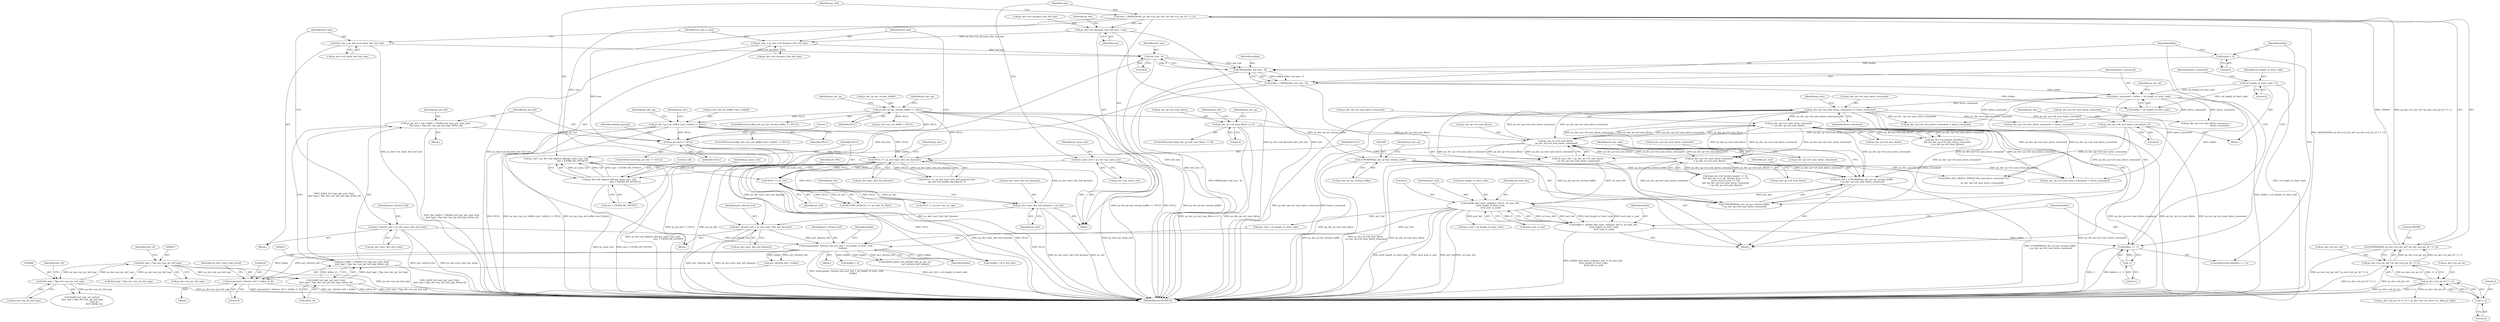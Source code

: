 digraph "0_Android_e86d3cfd2bc28dac421092106751e5638d54a848@API" {
"1001244" [label="(Call,memset(pu1_bitstrm_buf + buflen, 0, 8))"];
"1001231" [label="(Call,memcpy(pu1_bitstrm_buf, pu1_buf + u4_length_of_start_code,\n                   buflen))"];
"1001096" [label="(Call,pu1_bitstrm_buf = ps_dec->pu1_bits_buf_static)"];
"1001084" [label="(Call,pu1_bitstrm_buf = ps_dec->pu1_bits_buf_dynamic)"];
"1001022" [label="(Call,NULL == ps_dec->pu1_bits_buf_dynamic)"];
"1000420" [label="(Call,ps_dec->ps_out_buffer->pu1_bufs[i] == NULL)"];
"1000266" [label="(Call,ps_dec_ip->pv_stream_buffer == NULL)"];
"1001065" [label="(Call,NULL == pv_buf)"];
"1001056" [label="(Call,pv_buf = ps_dec->pf_aligned_alloc(pv_mem_ctxt, 128,\n                                              size + EXTRA_BS_OFFSET))"];
"1001058" [label="(Call,ps_dec->pf_aligned_alloc(pv_mem_ctxt, 128,\n                                              size + EXTRA_BS_OFFSET))"];
"1001036" [label="(Call,*pv_mem_ctxt = ps_dec->pv_mem_ctxt)"];
"1001041" [label="(Call,size = MAX(256000, ps_dec->u2_pic_wd * ps_dec->u2_pic_ht * 3 / 2))"];
"1001043" [label="(Call,MAX(256000, ps_dec->u2_pic_wd * ps_dec->u2_pic_ht * 3 / 2))"];
"1001045" [label="(Call,ps_dec->u2_pic_wd * ps_dec->u2_pic_ht * 3 / 2)"];
"1001049" [label="(Call,ps_dec->u2_pic_ht * 3 / 2)"];
"1001053" [label="(Call,3 / 2)"];
"1000622" [label="(Call,ps_pic_buf == NULL)"];
"1000609" [label="(Call,ps_pic_buf = (pic_buffer_t *)ih264_buf_mgr_get_next_free(\n (buf_mgr_t *)ps_dec->pv_pic_buf_mgr, &free_id))"];
"1000611" [label="(Call,(pic_buffer_t *)ih264_buf_mgr_get_next_free(\n (buf_mgr_t *)ps_dec->pv_pic_buf_mgr, &free_id))"];
"1000613" [label="(Call,ih264_buf_mgr_get_next_free(\n (buf_mgr_t *)ps_dec->pv_pic_buf_mgr, &free_id))"];
"1000614" [label="(Call,(buf_mgr_t *)ps_dec->pv_pic_buf_mgr)"];
"1000685" [label="(Call,(buf_mgr_t *)ps_dec->pv_pic_buf_mgr)"];
"1001069" [label="(Call,ps_dec->pu1_bits_buf_dynamic = pv_buf)"];
"1001111" [label="(Call,ih264d_find_start_code(pu1_buf, 0, u4_max_ofst,\n &u4_length_of_start_code,\n &u4_next_is_aud))"];
"1001000" [label="(Call,pu1_buf = (UWORD8*)ps_dec_ip->pv_stream_buffer\n + ps_dec_op->u4_num_bytes_consumed)"];
"1001003" [label="(Call,(UWORD8*)ps_dec_ip->pv_stream_buffer)"];
"1001463" [label="(Call,ps_dec_op->u4_num_bytes_consumed\n < ps_dec_ip->u4_num_Bytes)"];
"1001139" [label="(Call,ps_dec_op->u4_num_bytes_consumed += bytes_consumed)"];
"1001134" [label="(Call,bytes_consumed = buflen + u4_length_of_start_code)"];
"1001127" [label="(Call,buflen = MIN(buflen, buf_size - 8))"];
"1001129" [label="(Call,MIN(buflen, buf_size - 8))"];
"1001120" [label="(Call,buflen == -1)"];
"1001109" [label="(Call,buflen = ih264d_find_start_code(pu1_buf, 0, u4_max_ofst,\n &u4_length_of_start_code,\n &u4_next_is_aud))"];
"1001122" [label="(Call,-1)"];
"1001124" [label="(Call,buflen = 0)"];
"1001131" [label="(Call,buf_size - 8)"];
"1001089" [label="(Call,buf_size = ps_dec->u4_dynamic_bits_buf_size)"];
"1001074" [label="(Call,ps_dec->u4_dynamic_bits_buf_size = size)"];
"1001101" [label="(Call,buf_size = ps_dec->u4_static_bits_buf_size)"];
"1000177" [label="(Call,u4_length_of_start_code = 0)"];
"1001013" [label="(Call,ps_dec_ip->u4_num_Bytes\n - ps_dec_op->u4_num_bytes_consumed)"];
"1001488" [label="(Call,ps_dec_op->u4_num_bytes_consumed\n < ps_dec_ip->u4_num_Bytes)"];
"1000287" [label="(Call,ps_dec_ip->u4_num_Bytes <= 0)"];
"1000312" [label="(Call,ps_dec_op->u4_num_bytes_consumed = 0)"];
"1001011" [label="(Call,u4_max_ofst = ps_dec_ip->u4_num_Bytes\n - ps_dec_op->u4_num_bytes_consumed)"];
"1000309" [label="(Identifier,ps_dec)"];
"1001243" [label="(Block,)"];
"1001467" [label="(Call,ps_dec_ip->u4_num_Bytes)"];
"1001532" [label="(Call,ps_dec->u2_pic_ht >> (4 + ps_dec->ps_cur_slice->u1_field_pic_flag))"];
"1001057" [label="(Identifier,pv_buf)"];
"1001238" [label="(Call,(buflen + 8) < buf_size)"];
"1001121" [label="(Identifier,buflen)"];
"1002265" [label="(Call,H264_DEC_DEBUG_PRINT(\"The num bytes consumed: %d\n\",\n                         ps_dec_op->u4_num_bytes_consumed))"];
"1000614" [label="(Call,(buf_mgr_t *)ps_dec->pv_pic_buf_mgr)"];
"1001055" [label="(Literal,2)"];
"1001157" [label="(Call,pu1_buf + u4_length_of_start_code)"];
"1000265" [label="(ControlStructure,if(ps_dec_ip->pv_stream_buffer == NULL))"];
"1000287" [label="(Call,ps_dec_ip->u4_num_Bytes <= 0)"];
"1000419" [label="(ControlStructure,if(ps_dec->ps_out_buffer->pu1_bufs[i] == NULL))"];
"1001053" [label="(Call,3 / 2)"];
"1001085" [label="(Identifier,pu1_bitstrm_buf)"];
"1001075" [label="(Call,ps_dec->u4_dynamic_bits_buf_size)"];
"1000295" [label="(Identifier,ps_dec_op)"];
"1001248" [label="(Literal,0)"];
"1001066" [label="(Identifier,NULL)"];
"1001135" [label="(Identifier,bytes_consumed)"];
"1001103" [label="(Call,ps_dec->u4_static_bits_buf_size)"];
"1000428" [label="(Identifier,NULL)"];
"1001463" [label="(Call,ps_dec_op->u4_num_bytes_consumed\n < ps_dec_ip->u4_num_Bytes)"];
"1000420" [label="(Call,ps_dec->ps_out_buffer->pu1_bufs[i] == NULL)"];
"1001074" [label="(Call,ps_dec->u4_dynamic_bits_buf_size = size)"];
"1001017" [label="(Call,ps_dec_op->u4_num_bytes_consumed)"];
"1001136" [label="(Call,buflen + u4_length_of_start_code)"];
"1001064" [label="(Call,RETURN_IF((NULL == pv_buf), IV_FAIL))"];
"1001117" [label="(Call,&u4_next_is_aud)"];
"1001115" [label="(Call,&u4_length_of_start_code)"];
"1000179" [label="(Literal,0)"];
"1001097" [label="(Identifier,pu1_bitstrm_buf)"];
"1001003" [label="(Call,(UWORD8*)ps_dec_ip->pv_stream_buffer)"];
"1000421" [label="(Call,ps_dec->ps_out_buffer->pu1_bufs[i])"];
"1001049" [label="(Call,ps_dec->u2_pic_ht * 3 / 2)"];
"1000609" [label="(Call,ps_pic_buf = (pic_buffer_t *)ih264_buf_mgr_get_next_free(\n (buf_mgr_t *)ps_dec->pv_pic_buf_mgr, &free_id))"];
"1001122" [label="(Call,-1)"];
"1001069" [label="(Call,ps_dec->pu1_bits_buf_dynamic = pv_buf)"];
"1001014" [label="(Call,ps_dec_ip->u4_num_Bytes)"];
"1001091" [label="(Call,ps_dec->u4_dynamic_bits_buf_size)"];
"1001089" [label="(Call,buf_size = ps_dec->u4_dynamic_bits_buf_size)"];
"1001078" [label="(Identifier,size)"];
"1000286" [label="(ControlStructure,if(ps_dec_ip->u4_num_Bytes <= 0))"];
"1001143" [label="(Identifier,bytes_consumed)"];
"1001231" [label="(Call,memcpy(pu1_bitstrm_buf, pu1_buf + u4_length_of_start_code,\n                   buflen))"];
"1001086" [label="(Call,ps_dec->pu1_bits_buf_dynamic)"];
"1000624" [label="(Identifier,NULL)"];
"1001110" [label="(Identifier,buflen)"];
"1001236" [label="(Identifier,buflen)"];
"1001041" [label="(Call,size = MAX(256000, ps_dec->u2_pic_wd * ps_dec->u2_pic_ht * 3 / 2))"];
"1001114" [label="(Identifier,u4_max_ofst)"];
"1001056" [label="(Call,pv_buf = ps_dec->pf_aligned_alloc(pv_mem_ctxt, 128,\n                                              size + EXTRA_BS_OFFSET))"];
"1000685" [label="(Call,(buf_mgr_t *)ps_dec->pv_pic_buf_mgr)"];
"1001132" [label="(Identifier,buf_size)"];
"1001096" [label="(Call,pu1_bitstrm_buf = ps_dec->pu1_bits_buf_static)"];
"1001042" [label="(Identifier,size)"];
"1001090" [label="(Identifier,buf_size)"];
"1001043" [label="(Call,MAX(256000, ps_dec->u2_pic_wd * ps_dec->u2_pic_ht * 3 / 2))"];
"1001065" [label="(Call,NULL == pv_buf)"];
"1000312" [label="(Call,ps_dec_op->u4_num_bytes_consumed = 0)"];
"1001123" [label="(Literal,1)"];
"1001068" [label="(Identifier,IV_FAIL)"];
"1001081" [label="(Identifier,ps_dec)"];
"1001038" [label="(Call,ps_dec->pv_mem_ctxt)"];
"1001124" [label="(Call,buflen = 0)"];
"1000629" [label="(Identifier,display_queued)"];
"1001002" [label="(Call,(UWORD8*)ps_dec_ip->pv_stream_buffer\n + ps_dec_op->u4_num_bytes_consumed)"];
"1001128" [label="(Identifier,buflen)"];
"1002170" [label="(Call,NULL != ps_dec->ps_cur_sps)"];
"1000157" [label="(Block,)"];
"1000677" [label="(Literal,1)"];
"1001251" [label="(Identifier,u4_first_start_code_found)"];
"1001023" [label="(Identifier,NULL)"];
"1000291" [label="(Literal,0)"];
"1001054" [label="(Literal,3)"];
"1001150" [label="(Identifier,ps_dec)"];
"1000316" [label="(Literal,0)"];
"1001000" [label="(Call,pu1_buf = (UWORD8*)ps_dec_ip->pv_stream_buffer\n + ps_dec_op->u4_num_bytes_consumed)"];
"1001070" [label="(Call,ps_dec->pu1_bits_buf_dynamic)"];
"1001408" [label="(Call,ps_dec_op->u4_num_bytes_consumed -= bytes_consumed)"];
"1000182" [label="(Identifier,bytes_consumed)"];
"1001113" [label="(Literal,0)"];
"1001126" [label="(Literal,0)"];
"1000270" [label="(Identifier,NULL)"];
"1000998" [label="(Block,)"];
"1001472" [label="(Call,((ps_dec->i4_decode_header == 0)\n && ((ps_dec->u1_pic_decode_done == 0)\n || (u4_next_is_aud == 1)))\n && (ps_dec_op->u4_num_bytes_consumed\n < ps_dec_ip->u4_num_Bytes))"];
"1001098" [label="(Call,ps_dec->pu1_bits_buf_static)"];
"1001036" [label="(Call,*pv_mem_ctxt = ps_dec->pv_mem_ctxt)"];
"1001134" [label="(Call,bytes_consumed = buflen + u4_length_of_start_code)"];
"1001385" [label="(Call,ps_dec_op->u4_num_bytes_consumed -= bytes_consumed)"];
"1001083" [label="(Block,)"];
"1000684" [label="(Call,ih264_buf_mgr_set_status(\n (buf_mgr_t *)ps_dec->pv_pic_buf_mgr,\n                                    free_id,\n                                    BUF_MGR_IO))"];
"1001037" [label="(Identifier,pv_mem_ctxt)"];
"1001489" [label="(Call,ps_dec_op->u4_num_bytes_consumed)"];
"1000319" [label="(Identifier,ps_dec)"];
"1001232" [label="(Identifier,pu1_bitstrm_buf)"];
"1001050" [label="(Call,ps_dec->u2_pic_ht)"];
"1001488" [label="(Call,ps_dec_op->u4_num_bytes_consumed\n < ps_dec_ip->u4_num_Bytes)"];
"1001001" [label="(Identifier,pu1_buf)"];
"1000177" [label="(Call,u4_length_of_start_code = 0)"];
"1000622" [label="(Call,ps_pic_buf == NULL)"];
"1001111" [label="(Call,ih264d_find_start_code(pu1_buf, 0, u4_max_ofst,\n &u4_length_of_start_code,\n &u4_next_is_aud))"];
"1001240" [label="(Identifier,buflen)"];
"1001060" [label="(Literal,128)"];
"1001012" [label="(Identifier,u4_max_ofst)"];
"1001045" [label="(Call,ps_dec->u2_pic_wd * ps_dec->u2_pic_ht * 3 / 2)"];
"1001095" [label="(Block,)"];
"1001107" [label="(Identifier,u4_next_is_aud)"];
"1000432" [label="(Identifier,ps_dec_op)"];
"1001140" [label="(Call,ps_dec_op->u4_num_bytes_consumed)"];
"1000616" [label="(Call,ps_dec->pv_pic_buf_mgr)"];
"1000267" [label="(Call,ps_dec_ip->pv_stream_buffer)"];
"1000274" [label="(Identifier,ps_dec_op)"];
"1001464" [label="(Call,ps_dec_op->u4_num_bytes_consumed)"];
"1001032" [label="(Block,)"];
"1000695" [label="(Call,(buf_mgr_t *)ps_dec->pv_pic_buf_mgr)"];
"1001133" [label="(Literal,8)"];
"1001011" [label="(Call,u4_max_ofst = ps_dec_ip->u4_num_Bytes\n - ps_dec_op->u4_num_bytes_consumed)"];
"1001245" [label="(Call,pu1_bitstrm_buf + buflen)"];
"1000313" [label="(Call,ps_dec_op->u4_num_bytes_consumed)"];
"1001233" [label="(Call,pu1_buf + u4_length_of_start_code)"];
"1001131" [label="(Call,buf_size - 8)"];
"1000266" [label="(Call,ps_dec_ip->pv_stream_buffer == NULL)"];
"1001119" [label="(ControlStructure,if(buflen == -1))"];
"1000687" [label="(Call,ps_dec->pv_pic_buf_mgr)"];
"1001141" [label="(Identifier,ps_dec_op)"];
"1000621" [label="(ControlStructure,if(ps_pic_buf == NULL))"];
"1001125" [label="(Identifier,buflen)"];
"1001013" [label="(Call,ps_dec_ip->u4_num_Bytes\n - ps_dec_op->u4_num_bytes_consumed)"];
"1001061" [label="(Call,size + EXTRA_BS_OFFSET)"];
"1001009" [label="(Identifier,ps_dec_op)"];
"1001230" [label="(Block,)"];
"1001029" [label="(Identifier,ps_dec)"];
"1000690" [label="(Identifier,free_id)"];
"1000317" [label="(Call,ps_dec->ps_out_buffer = NULL)"];
"1001084" [label="(Call,pu1_bitstrm_buf = ps_dec->pu1_bits_buf_dynamic)"];
"1002272" [label="(MethodReturn,WORD32)"];
"1001109" [label="(Call,buflen = ih264d_find_start_code(pu1_buf, 0, u4_max_ofst,\n &u4_length_of_start_code,\n &u4_next_is_aud))"];
"1001655" [label="(Call,ps_dec_op->u4_num_bytes_consumed -= bytes_consumed)"];
"1001024" [label="(Call,ps_dec->pu1_bits_buf_dynamic)"];
"1001073" [label="(Identifier,pv_buf)"];
"1000610" [label="(Identifier,ps_pic_buf)"];
"1001127" [label="(Call,buflen = MIN(buflen, buf_size - 8))"];
"1001102" [label="(Identifier,buf_size)"];
"1001239" [label="(Call,buflen + 8)"];
"1001244" [label="(Call,memset(pu1_bitstrm_buf + buflen, 0, 8))"];
"1001021" [label="(Call,(NULL == ps_dec->pu1_bits_buf_dynamic) &&\n (ps_dec->i4_header_decoded & 1))"];
"1001249" [label="(Literal,8)"];
"1000611" [label="(Call,(pic_buffer_t *)ih264_buf_mgr_get_next_free(\n (buf_mgr_t *)ps_dec->pv_pic_buf_mgr, &free_id))"];
"1001457" [label="(Call,(ps_dec->i4_header_decoded != 3)\n && (ps_dec_op->u4_num_bytes_consumed\n < ps_dec_ip->u4_num_Bytes))"];
"1001182" [label="(Call,ps_dec_op->u4_num_bytes_consumed -=\n                                        bytes_consumed)"];
"1000288" [label="(Call,ps_dec_ip->u4_num_Bytes)"];
"1001120" [label="(Call,buflen == -1)"];
"1001076" [label="(Identifier,ps_dec)"];
"1001101" [label="(Call,buf_size = ps_dec->u4_static_bits_buf_size)"];
"1000619" [label="(Call,&free_id)"];
"1001044" [label="(Literal,256000)"];
"1000289" [label="(Identifier,ps_dec_ip)"];
"1001067" [label="(Identifier,pv_buf)"];
"1000178" [label="(Identifier,u4_length_of_start_code)"];
"1000449" [label="(Identifier,ps_dec)"];
"1001320" [label="(Call,ih264d_parse_nal_unit(dec_hdl, ps_dec_op,\n                              pu1_bitstrm_buf, buflen))"];
"1001129" [label="(Call,MIN(buflen, buf_size - 8))"];
"1000613" [label="(Call,ih264_buf_mgr_get_next_free(\n (buf_mgr_t *)ps_dec->pv_pic_buf_mgr, &free_id))"];
"1001130" [label="(Identifier,buflen)"];
"1001058" [label="(Call,ps_dec->pf_aligned_alloc(pv_mem_ctxt, 128,\n                                              size + EXTRA_BS_OFFSET))"];
"1001046" [label="(Call,ps_dec->u2_pic_wd)"];
"1000623" [label="(Identifier,ps_pic_buf)"];
"1001059" [label="(Identifier,pv_mem_ctxt)"];
"1000607" [label="(Block,)"];
"1001022" [label="(Call,NULL == ps_dec->pu1_bits_buf_dynamic)"];
"1001005" [label="(Call,ps_dec_ip->pv_stream_buffer)"];
"1001492" [label="(Call,ps_dec_ip->u4_num_Bytes)"];
"1000620" [label="(Identifier,free_id)"];
"1001139" [label="(Call,ps_dec_op->u4_num_bytes_consumed += bytes_consumed)"];
"1001112" [label="(Identifier,pu1_buf)"];
"1001244" -> "1001243"  [label="AST: "];
"1001244" -> "1001249"  [label="CFG: "];
"1001245" -> "1001244"  [label="AST: "];
"1001248" -> "1001244"  [label="AST: "];
"1001249" -> "1001244"  [label="AST: "];
"1001251" -> "1001244"  [label="CFG: "];
"1001244" -> "1002272"  [label="DDG: memset(pu1_bitstrm_buf + buflen, 0, 8)"];
"1001244" -> "1002272"  [label="DDG: pu1_bitstrm_buf + buflen"];
"1001231" -> "1001244"  [label="DDG: pu1_bitstrm_buf"];
"1001231" -> "1001244"  [label="DDG: buflen"];
"1001231" -> "1001230"  [label="AST: "];
"1001231" -> "1001236"  [label="CFG: "];
"1001232" -> "1001231"  [label="AST: "];
"1001233" -> "1001231"  [label="AST: "];
"1001236" -> "1001231"  [label="AST: "];
"1001240" -> "1001231"  [label="CFG: "];
"1001231" -> "1002272"  [label="DDG: pu1_buf + u4_length_of_start_code"];
"1001231" -> "1002272"  [label="DDG: memcpy(pu1_bitstrm_buf, pu1_buf + u4_length_of_start_code,\n                   buflen)"];
"1001096" -> "1001231"  [label="DDG: pu1_bitstrm_buf"];
"1001084" -> "1001231"  [label="DDG: pu1_bitstrm_buf"];
"1001111" -> "1001231"  [label="DDG: pu1_buf"];
"1001127" -> "1001231"  [label="DDG: buflen"];
"1001231" -> "1001238"  [label="DDG: buflen"];
"1001231" -> "1001239"  [label="DDG: buflen"];
"1001231" -> "1001245"  [label="DDG: pu1_bitstrm_buf"];
"1001231" -> "1001245"  [label="DDG: buflen"];
"1001231" -> "1001320"  [label="DDG: pu1_bitstrm_buf"];
"1001231" -> "1001320"  [label="DDG: buflen"];
"1001096" -> "1001095"  [label="AST: "];
"1001096" -> "1001098"  [label="CFG: "];
"1001097" -> "1001096"  [label="AST: "];
"1001098" -> "1001096"  [label="AST: "];
"1001102" -> "1001096"  [label="CFG: "];
"1001096" -> "1002272"  [label="DDG: pu1_bitstrm_buf"];
"1001096" -> "1002272"  [label="DDG: ps_dec->pu1_bits_buf_static"];
"1001084" -> "1001083"  [label="AST: "];
"1001084" -> "1001086"  [label="CFG: "];
"1001085" -> "1001084"  [label="AST: "];
"1001086" -> "1001084"  [label="AST: "];
"1001090" -> "1001084"  [label="CFG: "];
"1001084" -> "1002272"  [label="DDG: pu1_bitstrm_buf"];
"1001084" -> "1002272"  [label="DDG: ps_dec->pu1_bits_buf_dynamic"];
"1001022" -> "1001084"  [label="DDG: ps_dec->pu1_bits_buf_dynamic"];
"1001069" -> "1001084"  [label="DDG: ps_dec->pu1_bits_buf_dynamic"];
"1001022" -> "1001021"  [label="AST: "];
"1001022" -> "1001024"  [label="CFG: "];
"1001023" -> "1001022"  [label="AST: "];
"1001024" -> "1001022"  [label="AST: "];
"1001029" -> "1001022"  [label="CFG: "];
"1001021" -> "1001022"  [label="CFG: "];
"1001022" -> "1002272"  [label="DDG: ps_dec->pu1_bits_buf_dynamic"];
"1001022" -> "1002272"  [label="DDG: NULL"];
"1001022" -> "1001021"  [label="DDG: NULL"];
"1001022" -> "1001021"  [label="DDG: ps_dec->pu1_bits_buf_dynamic"];
"1000420" -> "1001022"  [label="DDG: NULL"];
"1001065" -> "1001022"  [label="DDG: NULL"];
"1000622" -> "1001022"  [label="DDG: NULL"];
"1000266" -> "1001022"  [label="DDG: NULL"];
"1001069" -> "1001022"  [label="DDG: ps_dec->pu1_bits_buf_dynamic"];
"1001022" -> "1001065"  [label="DDG: NULL"];
"1001022" -> "1002170"  [label="DDG: NULL"];
"1000420" -> "1000419"  [label="AST: "];
"1000420" -> "1000428"  [label="CFG: "];
"1000421" -> "1000420"  [label="AST: "];
"1000428" -> "1000420"  [label="AST: "];
"1000432" -> "1000420"  [label="CFG: "];
"1000449" -> "1000420"  [label="CFG: "];
"1000420" -> "1002272"  [label="DDG: NULL"];
"1000420" -> "1002272"  [label="DDG: ps_dec->ps_out_buffer->pu1_bufs[i] == NULL"];
"1000420" -> "1002272"  [label="DDG: ps_dec->ps_out_buffer->pu1_bufs[i]"];
"1000266" -> "1000420"  [label="DDG: NULL"];
"1000420" -> "1000622"  [label="DDG: NULL"];
"1000266" -> "1000265"  [label="AST: "];
"1000266" -> "1000270"  [label="CFG: "];
"1000267" -> "1000266"  [label="AST: "];
"1000270" -> "1000266"  [label="AST: "];
"1000274" -> "1000266"  [label="CFG: "];
"1000289" -> "1000266"  [label="CFG: "];
"1000266" -> "1002272"  [label="DDG: ps_dec_ip->pv_stream_buffer"];
"1000266" -> "1002272"  [label="DDG: ps_dec_ip->pv_stream_buffer == NULL"];
"1000266" -> "1002272"  [label="DDG: NULL"];
"1000266" -> "1000317"  [label="DDG: NULL"];
"1000266" -> "1000622"  [label="DDG: NULL"];
"1000266" -> "1001003"  [label="DDG: ps_dec_ip->pv_stream_buffer"];
"1001065" -> "1001064"  [label="AST: "];
"1001065" -> "1001067"  [label="CFG: "];
"1001066" -> "1001065"  [label="AST: "];
"1001067" -> "1001065"  [label="AST: "];
"1001068" -> "1001065"  [label="CFG: "];
"1001065" -> "1002272"  [label="DDG: NULL"];
"1001065" -> "1001064"  [label="DDG: NULL"];
"1001065" -> "1001064"  [label="DDG: pv_buf"];
"1001056" -> "1001065"  [label="DDG: pv_buf"];
"1001065" -> "1001069"  [label="DDG: pv_buf"];
"1001065" -> "1002170"  [label="DDG: NULL"];
"1001056" -> "1001032"  [label="AST: "];
"1001056" -> "1001058"  [label="CFG: "];
"1001057" -> "1001056"  [label="AST: "];
"1001058" -> "1001056"  [label="AST: "];
"1001066" -> "1001056"  [label="CFG: "];
"1001056" -> "1002272"  [label="DDG: ps_dec->pf_aligned_alloc(pv_mem_ctxt, 128,\n                                              size + EXTRA_BS_OFFSET)"];
"1001058" -> "1001056"  [label="DDG: pv_mem_ctxt"];
"1001058" -> "1001056"  [label="DDG: 128"];
"1001058" -> "1001056"  [label="DDG: size + EXTRA_BS_OFFSET"];
"1001058" -> "1001061"  [label="CFG: "];
"1001059" -> "1001058"  [label="AST: "];
"1001060" -> "1001058"  [label="AST: "];
"1001061" -> "1001058"  [label="AST: "];
"1001058" -> "1002272"  [label="DDG: size + EXTRA_BS_OFFSET"];
"1001058" -> "1002272"  [label="DDG: pv_mem_ctxt"];
"1001036" -> "1001058"  [label="DDG: pv_mem_ctxt"];
"1001041" -> "1001058"  [label="DDG: size"];
"1001036" -> "1001032"  [label="AST: "];
"1001036" -> "1001038"  [label="CFG: "];
"1001037" -> "1001036"  [label="AST: "];
"1001038" -> "1001036"  [label="AST: "];
"1001042" -> "1001036"  [label="CFG: "];
"1001036" -> "1002272"  [label="DDG: ps_dec->pv_mem_ctxt"];
"1001041" -> "1001032"  [label="AST: "];
"1001041" -> "1001043"  [label="CFG: "];
"1001042" -> "1001041"  [label="AST: "];
"1001043" -> "1001041"  [label="AST: "];
"1001057" -> "1001041"  [label="CFG: "];
"1001041" -> "1002272"  [label="DDG: MAX(256000, ps_dec->u2_pic_wd * ps_dec->u2_pic_ht * 3 / 2)"];
"1001043" -> "1001041"  [label="DDG: 256000"];
"1001043" -> "1001041"  [label="DDG: ps_dec->u2_pic_wd * ps_dec->u2_pic_ht * 3 / 2"];
"1001041" -> "1001061"  [label="DDG: size"];
"1001041" -> "1001074"  [label="DDG: size"];
"1001043" -> "1001045"  [label="CFG: "];
"1001044" -> "1001043"  [label="AST: "];
"1001045" -> "1001043"  [label="AST: "];
"1001043" -> "1002272"  [label="DDG: ps_dec->u2_pic_wd * ps_dec->u2_pic_ht * 3 / 2"];
"1001045" -> "1001043"  [label="DDG: ps_dec->u2_pic_wd"];
"1001045" -> "1001043"  [label="DDG: ps_dec->u2_pic_ht * 3 / 2"];
"1001045" -> "1001049"  [label="CFG: "];
"1001046" -> "1001045"  [label="AST: "];
"1001049" -> "1001045"  [label="AST: "];
"1001045" -> "1002272"  [label="DDG: ps_dec->u2_pic_ht * 3 / 2"];
"1001045" -> "1002272"  [label="DDG: ps_dec->u2_pic_wd"];
"1001049" -> "1001045"  [label="DDG: ps_dec->u2_pic_ht"];
"1001049" -> "1001045"  [label="DDG: 3 / 2"];
"1001049" -> "1001053"  [label="CFG: "];
"1001050" -> "1001049"  [label="AST: "];
"1001053" -> "1001049"  [label="AST: "];
"1001049" -> "1002272"  [label="DDG: ps_dec->u2_pic_ht"];
"1001049" -> "1002272"  [label="DDG: 3 / 2"];
"1001053" -> "1001049"  [label="DDG: 3"];
"1001053" -> "1001049"  [label="DDG: 2"];
"1001049" -> "1001532"  [label="DDG: ps_dec->u2_pic_ht"];
"1001053" -> "1001055"  [label="CFG: "];
"1001054" -> "1001053"  [label="AST: "];
"1001055" -> "1001053"  [label="AST: "];
"1000622" -> "1000621"  [label="AST: "];
"1000622" -> "1000624"  [label="CFG: "];
"1000623" -> "1000622"  [label="AST: "];
"1000624" -> "1000622"  [label="AST: "];
"1000629" -> "1000622"  [label="CFG: "];
"1000677" -> "1000622"  [label="CFG: "];
"1000622" -> "1002272"  [label="DDG: ps_pic_buf == NULL"];
"1000622" -> "1002272"  [label="DDG: ps_pic_buf"];
"1000622" -> "1002272"  [label="DDG: NULL"];
"1000609" -> "1000622"  [label="DDG: ps_pic_buf"];
"1000609" -> "1000607"  [label="AST: "];
"1000609" -> "1000611"  [label="CFG: "];
"1000610" -> "1000609"  [label="AST: "];
"1000611" -> "1000609"  [label="AST: "];
"1000623" -> "1000609"  [label="CFG: "];
"1000609" -> "1002272"  [label="DDG: (pic_buffer_t *)ih264_buf_mgr_get_next_free(\n (buf_mgr_t *)ps_dec->pv_pic_buf_mgr, &free_id)"];
"1000611" -> "1000609"  [label="DDG: ih264_buf_mgr_get_next_free(\n (buf_mgr_t *)ps_dec->pv_pic_buf_mgr, &free_id)"];
"1000611" -> "1000613"  [label="CFG: "];
"1000612" -> "1000611"  [label="AST: "];
"1000613" -> "1000611"  [label="AST: "];
"1000611" -> "1002272"  [label="DDG: ih264_buf_mgr_get_next_free(\n (buf_mgr_t *)ps_dec->pv_pic_buf_mgr, &free_id)"];
"1000613" -> "1000611"  [label="DDG: (buf_mgr_t *)ps_dec->pv_pic_buf_mgr"];
"1000613" -> "1000611"  [label="DDG: &free_id"];
"1000613" -> "1000619"  [label="CFG: "];
"1000614" -> "1000613"  [label="AST: "];
"1000619" -> "1000613"  [label="AST: "];
"1000613" -> "1002272"  [label="DDG: (buf_mgr_t *)ps_dec->pv_pic_buf_mgr"];
"1000613" -> "1002272"  [label="DDG: &free_id"];
"1000614" -> "1000613"  [label="DDG: ps_dec->pv_pic_buf_mgr"];
"1000614" -> "1000616"  [label="CFG: "];
"1000615" -> "1000614"  [label="AST: "];
"1000616" -> "1000614"  [label="AST: "];
"1000620" -> "1000614"  [label="CFG: "];
"1000614" -> "1002272"  [label="DDG: ps_dec->pv_pic_buf_mgr"];
"1000685" -> "1000614"  [label="DDG: ps_dec->pv_pic_buf_mgr"];
"1000614" -> "1000685"  [label="DDG: ps_dec->pv_pic_buf_mgr"];
"1000614" -> "1000695"  [label="DDG: ps_dec->pv_pic_buf_mgr"];
"1000685" -> "1000684"  [label="AST: "];
"1000685" -> "1000687"  [label="CFG: "];
"1000686" -> "1000685"  [label="AST: "];
"1000687" -> "1000685"  [label="AST: "];
"1000690" -> "1000685"  [label="CFG: "];
"1000685" -> "1002272"  [label="DDG: ps_dec->pv_pic_buf_mgr"];
"1000685" -> "1000684"  [label="DDG: ps_dec->pv_pic_buf_mgr"];
"1001069" -> "1001032"  [label="AST: "];
"1001069" -> "1001073"  [label="CFG: "];
"1001070" -> "1001069"  [label="AST: "];
"1001073" -> "1001069"  [label="AST: "];
"1001076" -> "1001069"  [label="CFG: "];
"1001069" -> "1002272"  [label="DDG: pv_buf"];
"1001069" -> "1002272"  [label="DDG: ps_dec->pu1_bits_buf_dynamic"];
"1001111" -> "1001109"  [label="AST: "];
"1001111" -> "1001117"  [label="CFG: "];
"1001112" -> "1001111"  [label="AST: "];
"1001113" -> "1001111"  [label="AST: "];
"1001114" -> "1001111"  [label="AST: "];
"1001115" -> "1001111"  [label="AST: "];
"1001117" -> "1001111"  [label="AST: "];
"1001109" -> "1001111"  [label="CFG: "];
"1001111" -> "1002272"  [label="DDG: u4_max_ofst"];
"1001111" -> "1002272"  [label="DDG: &u4_length_of_start_code"];
"1001111" -> "1002272"  [label="DDG: &u4_next_is_aud"];
"1001111" -> "1002272"  [label="DDG: pu1_buf"];
"1001111" -> "1001109"  [label="DDG: u4_max_ofst"];
"1001111" -> "1001109"  [label="DDG: pu1_buf"];
"1001111" -> "1001109"  [label="DDG: &u4_length_of_start_code"];
"1001111" -> "1001109"  [label="DDG: &u4_next_is_aud"];
"1001111" -> "1001109"  [label="DDG: 0"];
"1001000" -> "1001111"  [label="DDG: pu1_buf"];
"1001011" -> "1001111"  [label="DDG: u4_max_ofst"];
"1001111" -> "1001157"  [label="DDG: pu1_buf"];
"1001111" -> "1001233"  [label="DDG: pu1_buf"];
"1001000" -> "1000998"  [label="AST: "];
"1001000" -> "1001002"  [label="CFG: "];
"1001001" -> "1001000"  [label="AST: "];
"1001002" -> "1001000"  [label="AST: "];
"1001012" -> "1001000"  [label="CFG: "];
"1001000" -> "1002272"  [label="DDG: (UWORD8*)ps_dec_ip->pv_stream_buffer\n + ps_dec_op->u4_num_bytes_consumed"];
"1001003" -> "1001000"  [label="DDG: ps_dec_ip->pv_stream_buffer"];
"1001463" -> "1001000"  [label="DDG: ps_dec_op->u4_num_bytes_consumed"];
"1001139" -> "1001000"  [label="DDG: ps_dec_op->u4_num_bytes_consumed"];
"1000312" -> "1001000"  [label="DDG: ps_dec_op->u4_num_bytes_consumed"];
"1001488" -> "1001000"  [label="DDG: ps_dec_op->u4_num_bytes_consumed"];
"1001003" -> "1001002"  [label="AST: "];
"1001003" -> "1001005"  [label="CFG: "];
"1001004" -> "1001003"  [label="AST: "];
"1001005" -> "1001003"  [label="AST: "];
"1001009" -> "1001003"  [label="CFG: "];
"1001003" -> "1002272"  [label="DDG: ps_dec_ip->pv_stream_buffer"];
"1001003" -> "1001002"  [label="DDG: ps_dec_ip->pv_stream_buffer"];
"1001463" -> "1001457"  [label="AST: "];
"1001463" -> "1001467"  [label="CFG: "];
"1001464" -> "1001463"  [label="AST: "];
"1001467" -> "1001463"  [label="AST: "];
"1001457" -> "1001463"  [label="CFG: "];
"1001463" -> "1002272"  [label="DDG: ps_dec_op->u4_num_bytes_consumed"];
"1001463" -> "1002272"  [label="DDG: ps_dec_ip->u4_num_Bytes"];
"1001463" -> "1001002"  [label="DDG: ps_dec_op->u4_num_bytes_consumed"];
"1001463" -> "1001013"  [label="DDG: ps_dec_ip->u4_num_Bytes"];
"1001463" -> "1001013"  [label="DDG: ps_dec_op->u4_num_bytes_consumed"];
"1001463" -> "1001457"  [label="DDG: ps_dec_op->u4_num_bytes_consumed"];
"1001463" -> "1001457"  [label="DDG: ps_dec_ip->u4_num_Bytes"];
"1001139" -> "1001463"  [label="DDG: ps_dec_op->u4_num_bytes_consumed"];
"1001013" -> "1001463"  [label="DDG: ps_dec_ip->u4_num_Bytes"];
"1001463" -> "1001488"  [label="DDG: ps_dec_op->u4_num_bytes_consumed"];
"1001463" -> "1001488"  [label="DDG: ps_dec_ip->u4_num_Bytes"];
"1001463" -> "1001655"  [label="DDG: ps_dec_op->u4_num_bytes_consumed"];
"1001463" -> "1002265"  [label="DDG: ps_dec_op->u4_num_bytes_consumed"];
"1001139" -> "1000998"  [label="AST: "];
"1001139" -> "1001143"  [label="CFG: "];
"1001140" -> "1001139"  [label="AST: "];
"1001143" -> "1001139"  [label="AST: "];
"1001150" -> "1001139"  [label="CFG: "];
"1001139" -> "1002272"  [label="DDG: ps_dec_op->u4_num_bytes_consumed"];
"1001139" -> "1002272"  [label="DDG: bytes_consumed"];
"1001139" -> "1001002"  [label="DDG: ps_dec_op->u4_num_bytes_consumed"];
"1001139" -> "1001013"  [label="DDG: ps_dec_op->u4_num_bytes_consumed"];
"1001134" -> "1001139"  [label="DDG: bytes_consumed"];
"1001013" -> "1001139"  [label="DDG: ps_dec_op->u4_num_bytes_consumed"];
"1001139" -> "1001182"  [label="DDG: ps_dec_op->u4_num_bytes_consumed"];
"1001139" -> "1001385"  [label="DDG: ps_dec_op->u4_num_bytes_consumed"];
"1001139" -> "1001408"  [label="DDG: ps_dec_op->u4_num_bytes_consumed"];
"1001139" -> "1001488"  [label="DDG: ps_dec_op->u4_num_bytes_consumed"];
"1001139" -> "1001655"  [label="DDG: ps_dec_op->u4_num_bytes_consumed"];
"1001139" -> "1002265"  [label="DDG: ps_dec_op->u4_num_bytes_consumed"];
"1001134" -> "1000998"  [label="AST: "];
"1001134" -> "1001136"  [label="CFG: "];
"1001135" -> "1001134"  [label="AST: "];
"1001136" -> "1001134"  [label="AST: "];
"1001141" -> "1001134"  [label="CFG: "];
"1001134" -> "1002272"  [label="DDG: buflen + u4_length_of_start_code"];
"1001127" -> "1001134"  [label="DDG: buflen"];
"1000177" -> "1001134"  [label="DDG: u4_length_of_start_code"];
"1001134" -> "1001182"  [label="DDG: bytes_consumed"];
"1001134" -> "1001385"  [label="DDG: bytes_consumed"];
"1001134" -> "1001408"  [label="DDG: bytes_consumed"];
"1001134" -> "1001655"  [label="DDG: bytes_consumed"];
"1001127" -> "1000998"  [label="AST: "];
"1001127" -> "1001129"  [label="CFG: "];
"1001128" -> "1001127"  [label="AST: "];
"1001129" -> "1001127"  [label="AST: "];
"1001135" -> "1001127"  [label="CFG: "];
"1001127" -> "1002272"  [label="DDG: MIN(buflen, buf_size - 8)"];
"1001129" -> "1001127"  [label="DDG: buflen"];
"1001129" -> "1001127"  [label="DDG: buf_size - 8"];
"1001127" -> "1001136"  [label="DDG: buflen"];
"1001129" -> "1001131"  [label="CFG: "];
"1001130" -> "1001129"  [label="AST: "];
"1001131" -> "1001129"  [label="AST: "];
"1001129" -> "1002272"  [label="DDG: buf_size - 8"];
"1001120" -> "1001129"  [label="DDG: buflen"];
"1001124" -> "1001129"  [label="DDG: buflen"];
"1001131" -> "1001129"  [label="DDG: buf_size"];
"1001131" -> "1001129"  [label="DDG: 8"];
"1001120" -> "1001119"  [label="AST: "];
"1001120" -> "1001122"  [label="CFG: "];
"1001121" -> "1001120"  [label="AST: "];
"1001122" -> "1001120"  [label="AST: "];
"1001125" -> "1001120"  [label="CFG: "];
"1001128" -> "1001120"  [label="CFG: "];
"1001120" -> "1002272"  [label="DDG: -1"];
"1001120" -> "1002272"  [label="DDG: buflen == -1"];
"1001109" -> "1001120"  [label="DDG: buflen"];
"1001122" -> "1001120"  [label="DDG: 1"];
"1001109" -> "1000998"  [label="AST: "];
"1001110" -> "1001109"  [label="AST: "];
"1001121" -> "1001109"  [label="CFG: "];
"1001109" -> "1002272"  [label="DDG: ih264d_find_start_code(pu1_buf, 0, u4_max_ofst,\n &u4_length_of_start_code,\n &u4_next_is_aud)"];
"1001122" -> "1001123"  [label="CFG: "];
"1001123" -> "1001122"  [label="AST: "];
"1001124" -> "1001119"  [label="AST: "];
"1001124" -> "1001126"  [label="CFG: "];
"1001125" -> "1001124"  [label="AST: "];
"1001126" -> "1001124"  [label="AST: "];
"1001128" -> "1001124"  [label="CFG: "];
"1001131" -> "1001133"  [label="CFG: "];
"1001132" -> "1001131"  [label="AST: "];
"1001133" -> "1001131"  [label="AST: "];
"1001131" -> "1002272"  [label="DDG: buf_size"];
"1001089" -> "1001131"  [label="DDG: buf_size"];
"1001101" -> "1001131"  [label="DDG: buf_size"];
"1001131" -> "1001238"  [label="DDG: buf_size"];
"1001089" -> "1001083"  [label="AST: "];
"1001089" -> "1001091"  [label="CFG: "];
"1001090" -> "1001089"  [label="AST: "];
"1001091" -> "1001089"  [label="AST: "];
"1001107" -> "1001089"  [label="CFG: "];
"1001089" -> "1002272"  [label="DDG: ps_dec->u4_dynamic_bits_buf_size"];
"1001074" -> "1001089"  [label="DDG: ps_dec->u4_dynamic_bits_buf_size"];
"1001074" -> "1001032"  [label="AST: "];
"1001074" -> "1001078"  [label="CFG: "];
"1001075" -> "1001074"  [label="AST: "];
"1001078" -> "1001074"  [label="AST: "];
"1001081" -> "1001074"  [label="CFG: "];
"1001074" -> "1002272"  [label="DDG: ps_dec->u4_dynamic_bits_buf_size"];
"1001074" -> "1002272"  [label="DDG: size"];
"1001101" -> "1001095"  [label="AST: "];
"1001101" -> "1001103"  [label="CFG: "];
"1001102" -> "1001101"  [label="AST: "];
"1001103" -> "1001101"  [label="AST: "];
"1001107" -> "1001101"  [label="CFG: "];
"1001101" -> "1002272"  [label="DDG: ps_dec->u4_static_bits_buf_size"];
"1000177" -> "1000157"  [label="AST: "];
"1000177" -> "1000179"  [label="CFG: "];
"1000178" -> "1000177"  [label="AST: "];
"1000179" -> "1000177"  [label="AST: "];
"1000182" -> "1000177"  [label="CFG: "];
"1000177" -> "1002272"  [label="DDG: u4_length_of_start_code"];
"1000177" -> "1001136"  [label="DDG: u4_length_of_start_code"];
"1001013" -> "1001011"  [label="AST: "];
"1001013" -> "1001017"  [label="CFG: "];
"1001014" -> "1001013"  [label="AST: "];
"1001017" -> "1001013"  [label="AST: "];
"1001011" -> "1001013"  [label="CFG: "];
"1001013" -> "1002272"  [label="DDG: ps_dec_ip->u4_num_Bytes"];
"1001013" -> "1001011"  [label="DDG: ps_dec_ip->u4_num_Bytes"];
"1001013" -> "1001011"  [label="DDG: ps_dec_op->u4_num_bytes_consumed"];
"1001488" -> "1001013"  [label="DDG: ps_dec_ip->u4_num_Bytes"];
"1001488" -> "1001013"  [label="DDG: ps_dec_op->u4_num_bytes_consumed"];
"1000287" -> "1001013"  [label="DDG: ps_dec_ip->u4_num_Bytes"];
"1000312" -> "1001013"  [label="DDG: ps_dec_op->u4_num_bytes_consumed"];
"1001013" -> "1001488"  [label="DDG: ps_dec_ip->u4_num_Bytes"];
"1001488" -> "1001472"  [label="AST: "];
"1001488" -> "1001492"  [label="CFG: "];
"1001489" -> "1001488"  [label="AST: "];
"1001492" -> "1001488"  [label="AST: "];
"1001472" -> "1001488"  [label="CFG: "];
"1001488" -> "1002272"  [label="DDG: ps_dec_ip->u4_num_Bytes"];
"1001488" -> "1002272"  [label="DDG: ps_dec_op->u4_num_bytes_consumed"];
"1001488" -> "1001002"  [label="DDG: ps_dec_op->u4_num_bytes_consumed"];
"1001488" -> "1001472"  [label="DDG: ps_dec_op->u4_num_bytes_consumed"];
"1001488" -> "1001472"  [label="DDG: ps_dec_ip->u4_num_Bytes"];
"1001488" -> "1001655"  [label="DDG: ps_dec_op->u4_num_bytes_consumed"];
"1001488" -> "1002265"  [label="DDG: ps_dec_op->u4_num_bytes_consumed"];
"1000287" -> "1000286"  [label="AST: "];
"1000287" -> "1000291"  [label="CFG: "];
"1000288" -> "1000287"  [label="AST: "];
"1000291" -> "1000287"  [label="AST: "];
"1000295" -> "1000287"  [label="CFG: "];
"1000309" -> "1000287"  [label="CFG: "];
"1000287" -> "1002272"  [label="DDG: ps_dec_ip->u4_num_Bytes <= 0"];
"1000287" -> "1002272"  [label="DDG: ps_dec_ip->u4_num_Bytes"];
"1000312" -> "1000157"  [label="AST: "];
"1000312" -> "1000316"  [label="CFG: "];
"1000313" -> "1000312"  [label="AST: "];
"1000316" -> "1000312"  [label="AST: "];
"1000319" -> "1000312"  [label="CFG: "];
"1000312" -> "1002272"  [label="DDG: ps_dec_op->u4_num_bytes_consumed"];
"1000312" -> "1001002"  [label="DDG: ps_dec_op->u4_num_bytes_consumed"];
"1001011" -> "1000998"  [label="AST: "];
"1001012" -> "1001011"  [label="AST: "];
"1001023" -> "1001011"  [label="CFG: "];
"1001011" -> "1002272"  [label="DDG: ps_dec_ip->u4_num_Bytes\n - ps_dec_op->u4_num_bytes_consumed"];
}
